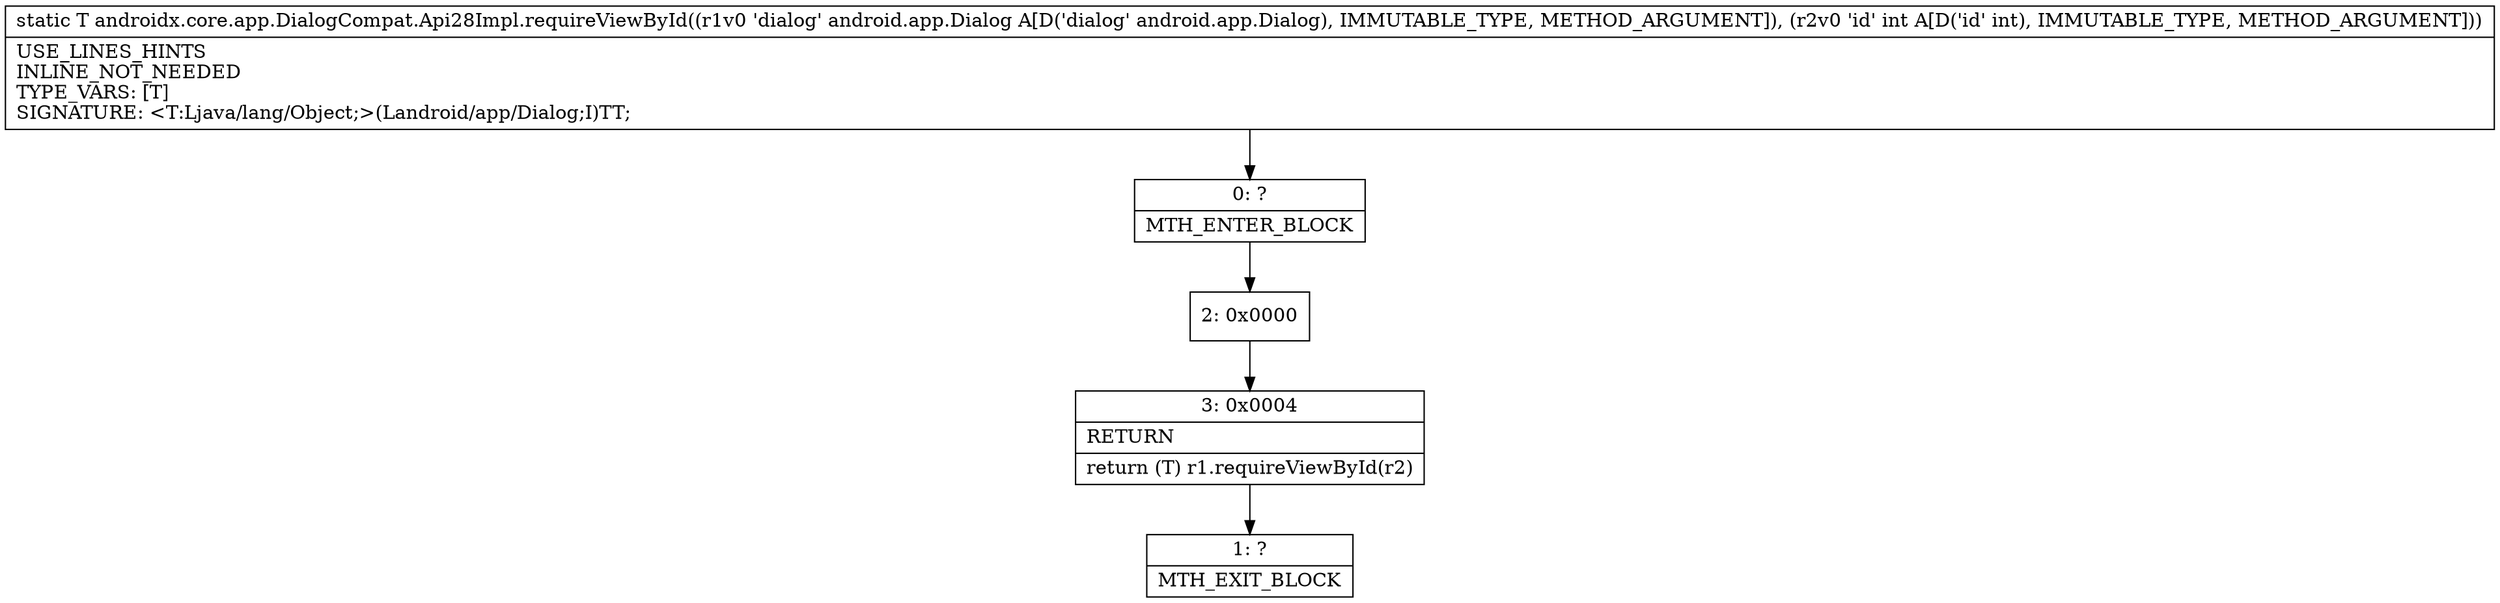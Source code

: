 digraph "CFG forandroidx.core.app.DialogCompat.Api28Impl.requireViewById(Landroid\/app\/Dialog;I)Ljava\/lang\/Object;" {
Node_0 [shape=record,label="{0\:\ ?|MTH_ENTER_BLOCK\l}"];
Node_2 [shape=record,label="{2\:\ 0x0000}"];
Node_3 [shape=record,label="{3\:\ 0x0004|RETURN\l|return (T) r1.requireViewById(r2)\l}"];
Node_1 [shape=record,label="{1\:\ ?|MTH_EXIT_BLOCK\l}"];
MethodNode[shape=record,label="{static T androidx.core.app.DialogCompat.Api28Impl.requireViewById((r1v0 'dialog' android.app.Dialog A[D('dialog' android.app.Dialog), IMMUTABLE_TYPE, METHOD_ARGUMENT]), (r2v0 'id' int A[D('id' int), IMMUTABLE_TYPE, METHOD_ARGUMENT]))  | USE_LINES_HINTS\lINLINE_NOT_NEEDED\lTYPE_VARS: [T]\lSIGNATURE: \<T:Ljava\/lang\/Object;\>(Landroid\/app\/Dialog;I)TT;\l}"];
MethodNode -> Node_0;Node_0 -> Node_2;
Node_2 -> Node_3;
Node_3 -> Node_1;
}

